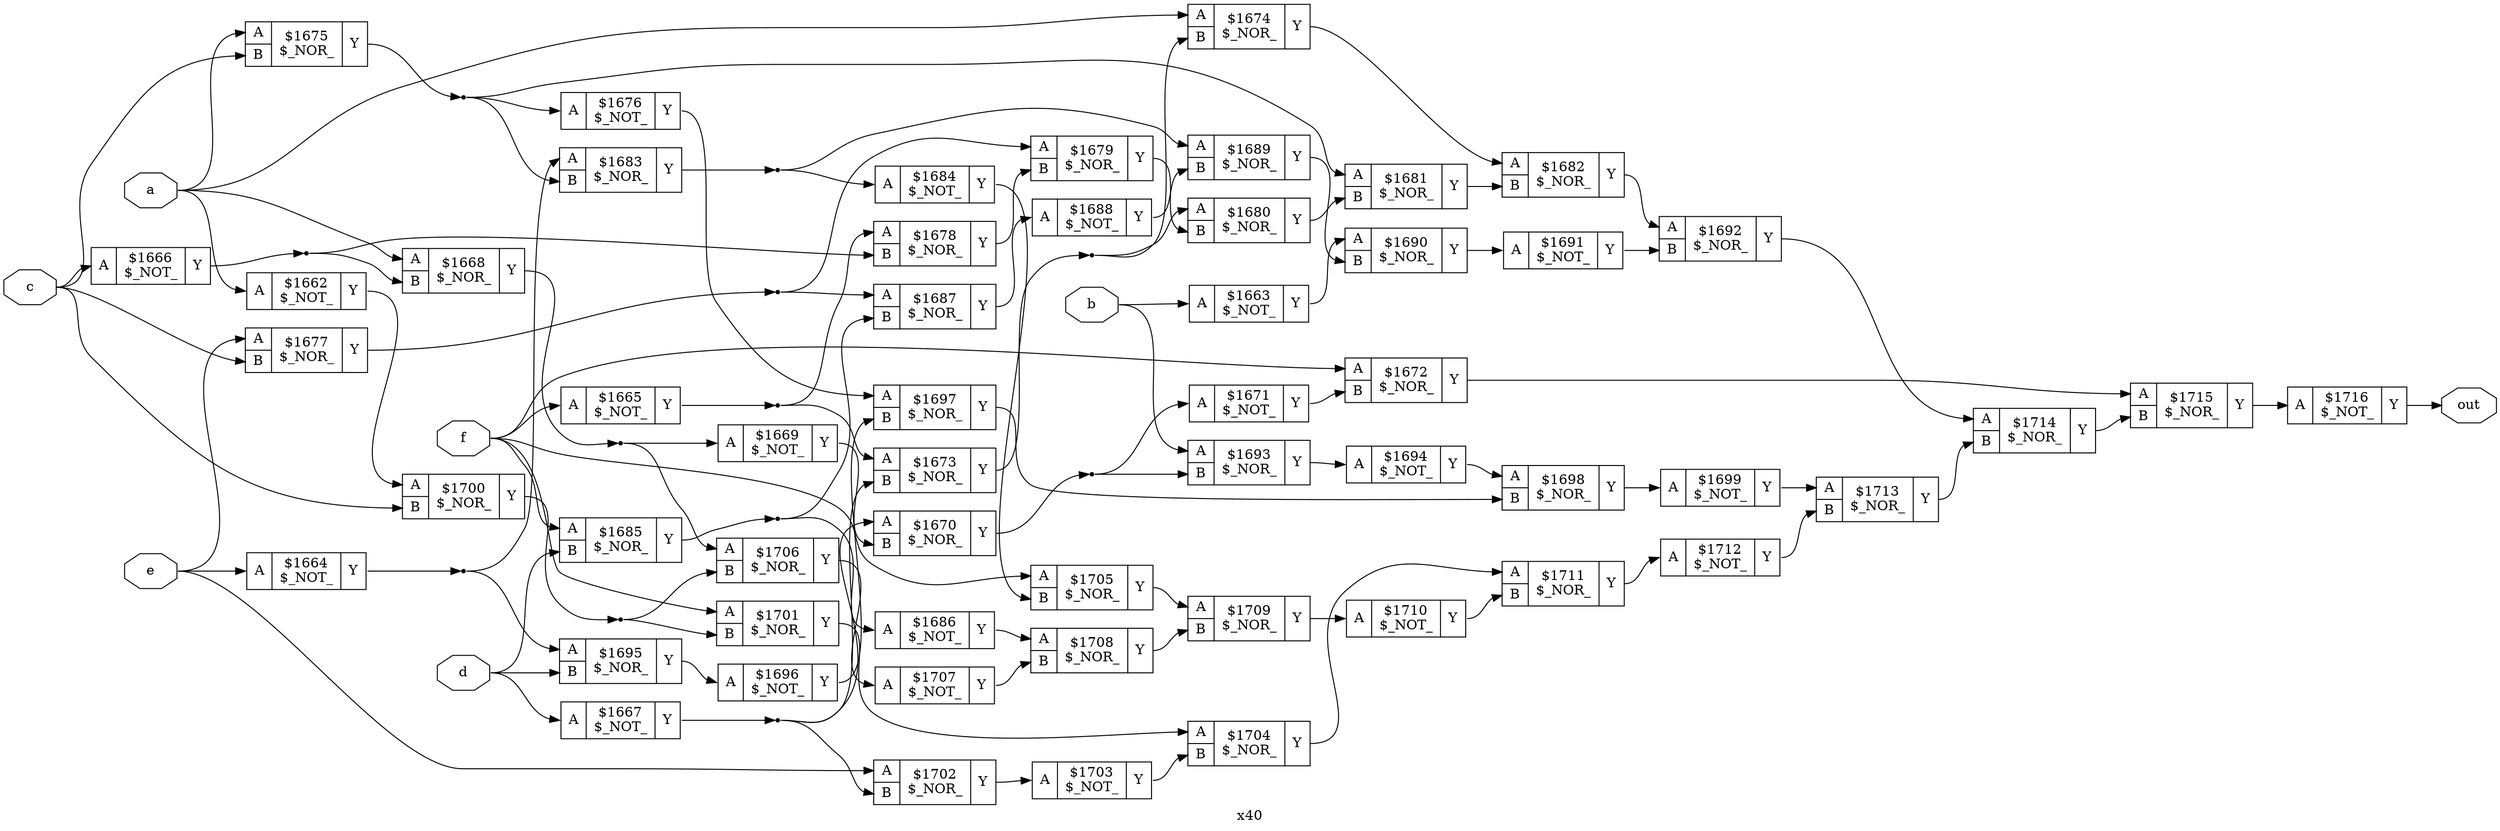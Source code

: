 digraph "x40" {
label="x40";
rankdir="LR";
remincross=true;
n55 [ shape=octagon, label="a", color="black", fontcolor="black" ];
n56 [ shape=octagon, label="b", color="black", fontcolor="black" ];
n57 [ shape=octagon, label="c", color="black", fontcolor="black" ];
n58 [ shape=octagon, label="d", color="black", fontcolor="black" ];
n59 [ shape=octagon, label="e", color="black", fontcolor="black" ];
n60 [ shape=octagon, label="f", color="black", fontcolor="black" ];
n61 [ shape=octagon, label="out", color="black", fontcolor="black" ];
c64 [ shape=record, label="{{<p62> A}|$1662\n$_NOT_|{<p63> Y}}" ];
c65 [ shape=record, label="{{<p62> A}|$1663\n$_NOT_|{<p63> Y}}" ];
c66 [ shape=record, label="{{<p62> A}|$1664\n$_NOT_|{<p63> Y}}" ];
c67 [ shape=record, label="{{<p62> A}|$1665\n$_NOT_|{<p63> Y}}" ];
c68 [ shape=record, label="{{<p62> A}|$1666\n$_NOT_|{<p63> Y}}" ];
c69 [ shape=record, label="{{<p62> A}|$1667\n$_NOT_|{<p63> Y}}" ];
c71 [ shape=record, label="{{<p62> A|<p70> B}|$1668\n$_NOR_|{<p63> Y}}" ];
c72 [ shape=record, label="{{<p62> A}|$1669\n$_NOT_|{<p63> Y}}" ];
c73 [ shape=record, label="{{<p62> A|<p70> B}|$1670\n$_NOR_|{<p63> Y}}" ];
c74 [ shape=record, label="{{<p62> A}|$1671\n$_NOT_|{<p63> Y}}" ];
c75 [ shape=record, label="{{<p62> A|<p70> B}|$1672\n$_NOR_|{<p63> Y}}" ];
c76 [ shape=record, label="{{<p62> A|<p70> B}|$1673\n$_NOR_|{<p63> Y}}" ];
c77 [ shape=record, label="{{<p62> A|<p70> B}|$1674\n$_NOR_|{<p63> Y}}" ];
c78 [ shape=record, label="{{<p62> A|<p70> B}|$1675\n$_NOR_|{<p63> Y}}" ];
c79 [ shape=record, label="{{<p62> A}|$1676\n$_NOT_|{<p63> Y}}" ];
c80 [ shape=record, label="{{<p62> A|<p70> B}|$1677\n$_NOR_|{<p63> Y}}" ];
c81 [ shape=record, label="{{<p62> A|<p70> B}|$1678\n$_NOR_|{<p63> Y}}" ];
c82 [ shape=record, label="{{<p62> A|<p70> B}|$1679\n$_NOR_|{<p63> Y}}" ];
c83 [ shape=record, label="{{<p62> A|<p70> B}|$1680\n$_NOR_|{<p63> Y}}" ];
c84 [ shape=record, label="{{<p62> A|<p70> B}|$1681\n$_NOR_|{<p63> Y}}" ];
c85 [ shape=record, label="{{<p62> A|<p70> B}|$1682\n$_NOR_|{<p63> Y}}" ];
c86 [ shape=record, label="{{<p62> A|<p70> B}|$1683\n$_NOR_|{<p63> Y}}" ];
c87 [ shape=record, label="{{<p62> A}|$1684\n$_NOT_|{<p63> Y}}" ];
c88 [ shape=record, label="{{<p62> A|<p70> B}|$1685\n$_NOR_|{<p63> Y}}" ];
c89 [ shape=record, label="{{<p62> A}|$1686\n$_NOT_|{<p63> Y}}" ];
c90 [ shape=record, label="{{<p62> A|<p70> B}|$1687\n$_NOR_|{<p63> Y}}" ];
c91 [ shape=record, label="{{<p62> A}|$1688\n$_NOT_|{<p63> Y}}" ];
c92 [ shape=record, label="{{<p62> A|<p70> B}|$1689\n$_NOR_|{<p63> Y}}" ];
c93 [ shape=record, label="{{<p62> A|<p70> B}|$1690\n$_NOR_|{<p63> Y}}" ];
c94 [ shape=record, label="{{<p62> A}|$1691\n$_NOT_|{<p63> Y}}" ];
c95 [ shape=record, label="{{<p62> A|<p70> B}|$1692\n$_NOR_|{<p63> Y}}" ];
c96 [ shape=record, label="{{<p62> A|<p70> B}|$1693\n$_NOR_|{<p63> Y}}" ];
c97 [ shape=record, label="{{<p62> A}|$1694\n$_NOT_|{<p63> Y}}" ];
c98 [ shape=record, label="{{<p62> A|<p70> B}|$1695\n$_NOR_|{<p63> Y}}" ];
c99 [ shape=record, label="{{<p62> A}|$1696\n$_NOT_|{<p63> Y}}" ];
c100 [ shape=record, label="{{<p62> A|<p70> B}|$1697\n$_NOR_|{<p63> Y}}" ];
c101 [ shape=record, label="{{<p62> A|<p70> B}|$1698\n$_NOR_|{<p63> Y}}" ];
c102 [ shape=record, label="{{<p62> A}|$1699\n$_NOT_|{<p63> Y}}" ];
c103 [ shape=record, label="{{<p62> A|<p70> B}|$1700\n$_NOR_|{<p63> Y}}" ];
c104 [ shape=record, label="{{<p62> A|<p70> B}|$1701\n$_NOR_|{<p63> Y}}" ];
c105 [ shape=record, label="{{<p62> A|<p70> B}|$1702\n$_NOR_|{<p63> Y}}" ];
c106 [ shape=record, label="{{<p62> A}|$1703\n$_NOT_|{<p63> Y}}" ];
c107 [ shape=record, label="{{<p62> A|<p70> B}|$1704\n$_NOR_|{<p63> Y}}" ];
c108 [ shape=record, label="{{<p62> A|<p70> B}|$1705\n$_NOR_|{<p63> Y}}" ];
c109 [ shape=record, label="{{<p62> A|<p70> B}|$1706\n$_NOR_|{<p63> Y}}" ];
c110 [ shape=record, label="{{<p62> A}|$1707\n$_NOT_|{<p63> Y}}" ];
c111 [ shape=record, label="{{<p62> A|<p70> B}|$1708\n$_NOR_|{<p63> Y}}" ];
c112 [ shape=record, label="{{<p62> A|<p70> B}|$1709\n$_NOR_|{<p63> Y}}" ];
c113 [ shape=record, label="{{<p62> A}|$1710\n$_NOT_|{<p63> Y}}" ];
c114 [ shape=record, label="{{<p62> A|<p70> B}|$1711\n$_NOR_|{<p63> Y}}" ];
c115 [ shape=record, label="{{<p62> A}|$1712\n$_NOT_|{<p63> Y}}" ];
c116 [ shape=record, label="{{<p62> A|<p70> B}|$1713\n$_NOR_|{<p63> Y}}" ];
c117 [ shape=record, label="{{<p62> A|<p70> B}|$1714\n$_NOR_|{<p63> Y}}" ];
c118 [ shape=record, label="{{<p62> A|<p70> B}|$1715\n$_NOR_|{<p63> Y}}" ];
c119 [ shape=record, label="{{<p62> A}|$1716\n$_NOT_|{<p63> Y}}" ];
n1 [ shape=point ];
c66:p63:e -> n1:w [color="black", label=""];
n1:e -> c86:p62:w [color="black", label=""];
n1:e -> c98:p62:w [color="black", label=""];
n10 [ shape=point ];
c76:p63:e -> n10:w [color="black", label=""];
n10:e -> c77:p70:w [color="black", label=""];
n10:e -> c83:p62:w [color="black", label=""];
c77:p63:e -> c85:p62:w [color="black", label=""];
n12 [ shape=point ];
c78:p63:e -> n12:w [color="black", label=""];
n12:e -> c79:p62:w [color="black", label=""];
n12:e -> c84:p62:w [color="black", label=""];
n12:e -> c86:p70:w [color="black", label=""];
c79:p63:e -> c100:p62:w [color="black", label=""];
n14 [ shape=point ];
c80:p63:e -> n14:w [color="black", label=""];
n14:e -> c82:p62:w [color="black", label=""];
n14:e -> c90:p62:w [color="black", label=""];
c81:p63:e -> c82:p70:w [color="black", label=""];
c82:p63:e -> c83:p70:w [color="black", label=""];
c83:p63:e -> c84:p70:w [color="black", label=""];
c84:p63:e -> c85:p70:w [color="black", label=""];
c85:p63:e -> c95:p62:w [color="black", label=""];
n2 [ shape=point ];
c67:p63:e -> n2:w [color="black", label=""];
n2:e -> c76:p62:w [color="black", label=""];
n2:e -> c81:p62:w [color="black", label=""];
n20 [ shape=point ];
c86:p63:e -> n20:w [color="black", label=""];
n20:e -> c87:p62:w [color="black", label=""];
n20:e -> c92:p62:w [color="black", label=""];
c87:p63:e -> c108:p70:w [color="black", label=""];
n22 [ shape=point ];
c88:p63:e -> n22:w [color="black", label=""];
n22:e -> c89:p62:w [color="black", label=""];
n22:e -> c90:p70:w [color="black", label=""];
c89:p63:e -> c111:p62:w [color="black", label=""];
c90:p63:e -> c91:p62:w [color="black", label=""];
c91:p63:e -> c92:p70:w [color="black", label=""];
c92:p63:e -> c93:p70:w [color="black", label=""];
c93:p63:e -> c94:p62:w [color="black", label=""];
c94:p63:e -> c95:p70:w [color="black", label=""];
c95:p63:e -> c117:p62:w [color="black", label=""];
n3 [ shape=point ];
c68:p63:e -> n3:w [color="black", label=""];
n3:e -> c71:p70:w [color="black", label=""];
n3:e -> c81:p70:w [color="black", label=""];
c96:p63:e -> c97:p62:w [color="black", label=""];
c97:p63:e -> c101:p62:w [color="black", label=""];
c98:p63:e -> c99:p62:w [color="black", label=""];
c99:p63:e -> c100:p70:w [color="black", label=""];
c100:p63:e -> c101:p70:w [color="black", label=""];
c101:p63:e -> c102:p62:w [color="black", label=""];
c102:p63:e -> c116:p62:w [color="black", label=""];
n37 [ shape=point ];
c103:p63:e -> n37:w [color="black", label=""];
n37:e -> c104:p70:w [color="black", label=""];
n37:e -> c109:p70:w [color="black", label=""];
c104:p63:e -> c107:p62:w [color="black", label=""];
c105:p63:e -> c106:p62:w [color="black", label=""];
n4 [ shape=point ];
c69:p63:e -> n4:w [color="black", label=""];
n4:e -> c105:p70:w [color="black", label=""];
n4:e -> c73:p62:w [color="black", label=""];
n4:e -> c76:p70:w [color="black", label=""];
c106:p63:e -> c107:p70:w [color="black", label=""];
c107:p63:e -> c114:p62:w [color="black", label=""];
c108:p63:e -> c112:p62:w [color="black", label=""];
c109:p63:e -> c110:p62:w [color="black", label=""];
c110:p63:e -> c111:p70:w [color="black", label=""];
c111:p63:e -> c112:p70:w [color="black", label=""];
c112:p63:e -> c113:p62:w [color="black", label=""];
c113:p63:e -> c114:p70:w [color="black", label=""];
c114:p63:e -> c115:p62:w [color="black", label=""];
c115:p63:e -> c116:p70:w [color="black", label=""];
n5 [ shape=point ];
c71:p63:e -> n5:w [color="black", label=""];
n5:e -> c109:p62:w [color="black", label=""];
n5:e -> c72:p62:w [color="black", label=""];
c116:p63:e -> c117:p70:w [color="black", label=""];
c117:p63:e -> c118:p70:w [color="black", label=""];
c118:p63:e -> c119:p62:w [color="black", label=""];
c64:p63:e -> c103:p62:w [color="black", label=""];
c65:p63:e -> c93:p62:w [color="black", label=""];
n55:e -> c64:p62:w [color="black", label=""];
n55:e -> c71:p62:w [color="black", label=""];
n55:e -> c77:p62:w [color="black", label=""];
n55:e -> c78:p62:w [color="black", label=""];
n56:e -> c65:p62:w [color="black", label=""];
n56:e -> c96:p62:w [color="black", label=""];
n57:e -> c103:p70:w [color="black", label=""];
n57:e -> c68:p62:w [color="black", label=""];
n57:e -> c78:p70:w [color="black", label=""];
n57:e -> c80:p70:w [color="black", label=""];
n58:e -> c69:p62:w [color="black", label=""];
n58:e -> c88:p70:w [color="black", label=""];
n58:e -> c98:p70:w [color="black", label=""];
n59:e -> c105:p62:w [color="black", label=""];
n59:e -> c66:p62:w [color="black", label=""];
n59:e -> c80:p62:w [color="black", label=""];
c72:p63:e -> c73:p70:w [color="black", label=""];
n60:e -> c104:p62:w [color="black", label=""];
n60:e -> c108:p62:w [color="black", label=""];
n60:e -> c67:p62:w [color="black", label=""];
n60:e -> c75:p62:w [color="black", label=""];
n60:e -> c88:p62:w [color="black", label=""];
c119:p63:e -> n61:w [color="black", label=""];
n7 [ shape=point ];
c73:p63:e -> n7:w [color="black", label=""];
n7:e -> c74:p62:w [color="black", label=""];
n7:e -> c96:p70:w [color="black", label=""];
c74:p63:e -> c75:p70:w [color="black", label=""];
c75:p63:e -> c118:p62:w [color="black", label=""];
}
